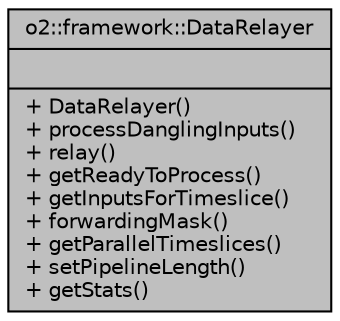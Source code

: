 digraph "o2::framework::DataRelayer"
{
 // INTERACTIVE_SVG=YES
  bgcolor="transparent";
  edge [fontname="Helvetica",fontsize="10",labelfontname="Helvetica",labelfontsize="10"];
  node [fontname="Helvetica",fontsize="10",shape=record];
  Node1 [label="{o2::framework::DataRelayer\n||+ DataRelayer()\l+ processDanglingInputs()\l+ relay()\l+ getReadyToProcess()\l+ getInputsForTimeslice()\l+ forwardingMask()\l+ getParallelTimeslices()\l+ setPipelineLength()\l+ getStats()\l}",height=0.2,width=0.4,color="black", fillcolor="grey75", style="filled" fontcolor="black"];
}
